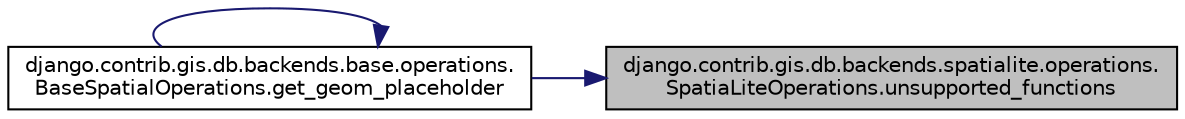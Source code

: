 digraph "django.contrib.gis.db.backends.spatialite.operations.SpatiaLiteOperations.unsupported_functions"
{
 // LATEX_PDF_SIZE
  edge [fontname="Helvetica",fontsize="10",labelfontname="Helvetica",labelfontsize="10"];
  node [fontname="Helvetica",fontsize="10",shape=record];
  rankdir="RL";
  Node1 [label="django.contrib.gis.db.backends.spatialite.operations.\lSpatiaLiteOperations.unsupported_functions",height=0.2,width=0.4,color="black", fillcolor="grey75", style="filled", fontcolor="black",tooltip=" "];
  Node1 -> Node2 [dir="back",color="midnightblue",fontsize="10",style="solid",fontname="Helvetica"];
  Node2 [label="django.contrib.gis.db.backends.base.operations.\lBaseSpatialOperations.get_geom_placeholder",height=0.2,width=0.4,color="black", fillcolor="white", style="filled",URL="$d6/d04/classdjango_1_1contrib_1_1gis_1_1db_1_1backends_1_1base_1_1operations_1_1_base_spatial_operations.html#a90bf6a8c82e86a960e419e608a190d84",tooltip=" "];
  Node2 -> Node2 [dir="back",color="midnightblue",fontsize="10",style="solid",fontname="Helvetica"];
}
